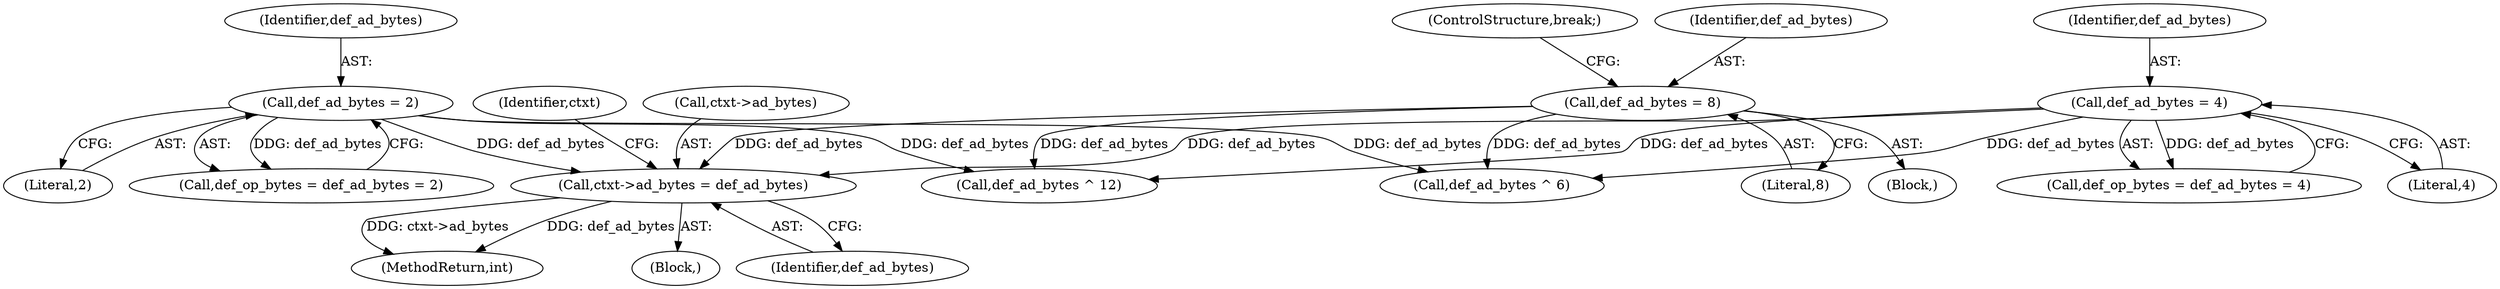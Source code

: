 digraph "0_linux_d9092f52d7e61dd1557f2db2400ddb430e85937e@pointer" {
"1000265" [label="(Call,ctxt->ad_bytes = def_ad_bytes)"];
"1000238" [label="(Call,def_ad_bytes = 2)"];
"1000253" [label="(Call,def_ad_bytes = 8)"];
"1000245" [label="(Call,def_ad_bytes = 4)"];
"1001128" [label="(MethodReturn,int)"];
"1000256" [label="(ControlStructure,break;)"];
"1000310" [label="(Call,def_ad_bytes ^ 6)"];
"1000254" [label="(Identifier,def_ad_bytes)"];
"1000133" [label="(Block,)"];
"1000275" [label="(Identifier,ctxt)"];
"1000243" [label="(Call,def_op_bytes = def_ad_bytes = 4)"];
"1000240" [label="(Literal,2)"];
"1000253" [label="(Call,def_ad_bytes = 8)"];
"1000232" [label="(Block,)"];
"1000238" [label="(Call,def_ad_bytes = 2)"];
"1000246" [label="(Identifier,def_ad_bytes)"];
"1000245" [label="(Call,def_ad_bytes = 4)"];
"1000302" [label="(Call,def_ad_bytes ^ 12)"];
"1000236" [label="(Call,def_op_bytes = def_ad_bytes = 2)"];
"1000255" [label="(Literal,8)"];
"1000247" [label="(Literal,4)"];
"1000239" [label="(Identifier,def_ad_bytes)"];
"1000269" [label="(Identifier,def_ad_bytes)"];
"1000265" [label="(Call,ctxt->ad_bytes = def_ad_bytes)"];
"1000266" [label="(Call,ctxt->ad_bytes)"];
"1000265" -> "1000133"  [label="AST: "];
"1000265" -> "1000269"  [label="CFG: "];
"1000266" -> "1000265"  [label="AST: "];
"1000269" -> "1000265"  [label="AST: "];
"1000275" -> "1000265"  [label="CFG: "];
"1000265" -> "1001128"  [label="DDG: def_ad_bytes"];
"1000265" -> "1001128"  [label="DDG: ctxt->ad_bytes"];
"1000238" -> "1000265"  [label="DDG: def_ad_bytes"];
"1000253" -> "1000265"  [label="DDG: def_ad_bytes"];
"1000245" -> "1000265"  [label="DDG: def_ad_bytes"];
"1000238" -> "1000236"  [label="AST: "];
"1000238" -> "1000240"  [label="CFG: "];
"1000239" -> "1000238"  [label="AST: "];
"1000240" -> "1000238"  [label="AST: "];
"1000236" -> "1000238"  [label="CFG: "];
"1000238" -> "1000236"  [label="DDG: def_ad_bytes"];
"1000238" -> "1000302"  [label="DDG: def_ad_bytes"];
"1000238" -> "1000310"  [label="DDG: def_ad_bytes"];
"1000253" -> "1000232"  [label="AST: "];
"1000253" -> "1000255"  [label="CFG: "];
"1000254" -> "1000253"  [label="AST: "];
"1000255" -> "1000253"  [label="AST: "];
"1000256" -> "1000253"  [label="CFG: "];
"1000253" -> "1000302"  [label="DDG: def_ad_bytes"];
"1000253" -> "1000310"  [label="DDG: def_ad_bytes"];
"1000245" -> "1000243"  [label="AST: "];
"1000245" -> "1000247"  [label="CFG: "];
"1000246" -> "1000245"  [label="AST: "];
"1000247" -> "1000245"  [label="AST: "];
"1000243" -> "1000245"  [label="CFG: "];
"1000245" -> "1000243"  [label="DDG: def_ad_bytes"];
"1000245" -> "1000302"  [label="DDG: def_ad_bytes"];
"1000245" -> "1000310"  [label="DDG: def_ad_bytes"];
}
